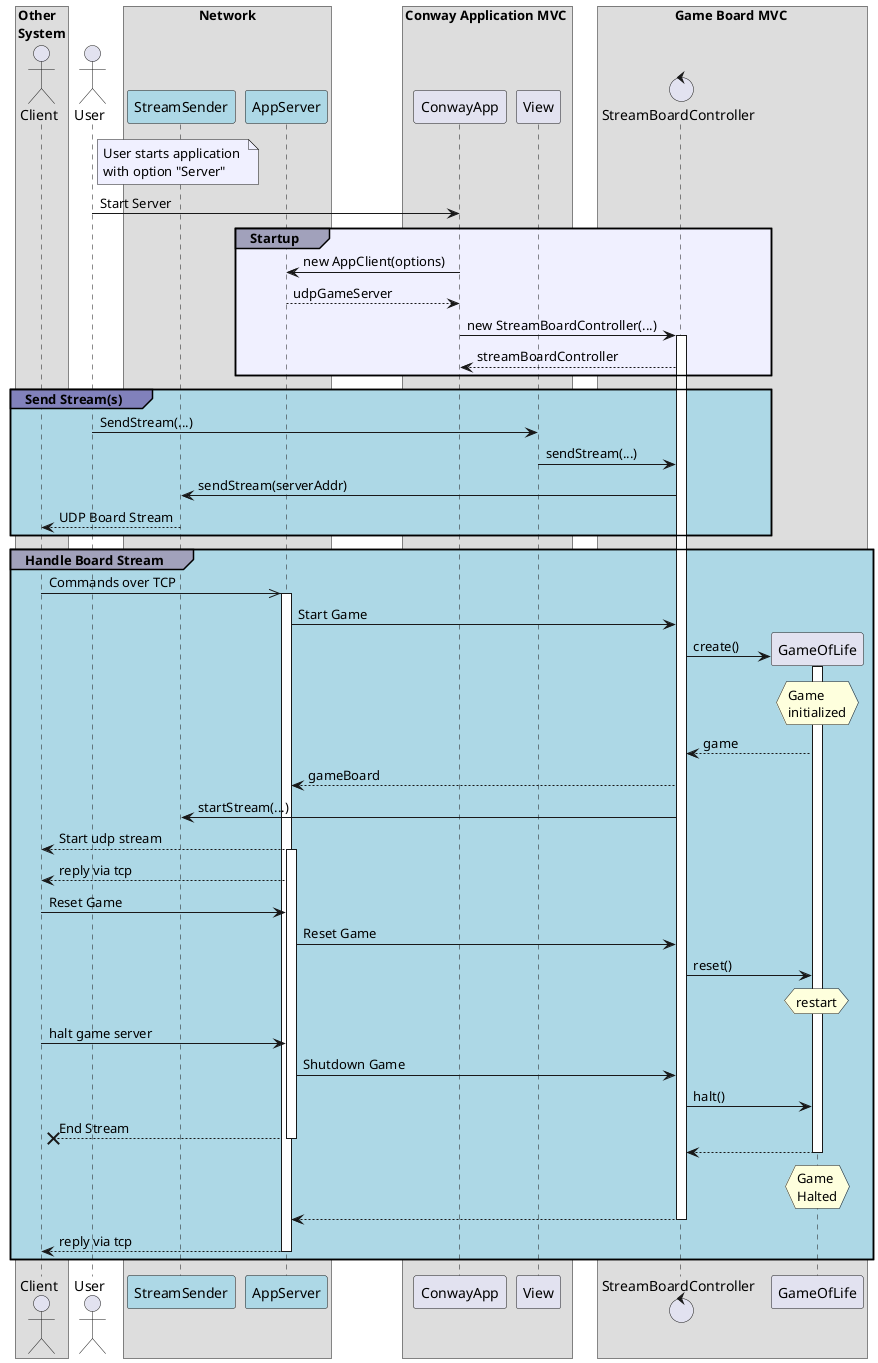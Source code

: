 @startuml

    box "Other\nSystem"
        actor Client
    end box

    actor User

    box "Network"
        participant StreamSender #lightblue
        participant AppServer #lightblue
        control StreamBoardController
    end box

    box "Conway Application MVC "
        participant ConwayApp
        participant "View" as ConwayAppView
    end box

    box "Game Board MVC "
        control StreamBoardController #lightblue
        participant GameOfLife

        

    end box 

    note right of User #f0f0ff:  User starts application \nwith option "Server"
    User -> ConwayApp: Start Server


    group#a1a1bb #f0f0ff Startup
        ConwayApp -> AppServer: new AppClient(options)
        AppServer --> ConwayApp: udpGameServer
        
        ConwayApp -> StreamBoardController : new StreamBoardController(...)
        activate StreamBoardController
        StreamBoardController --> ConwayApp: streamBoardController
    end group

    group#8181bb #lightBlue Send Stream(s)
        User -> ConwayAppView: SendStream(...)
        ConwayAppView           ->  StreamBoardController : sendStream(...)
        StreamBoardController   ->  StreamSender: sendStream(serverAddr)
        Client    <--    StreamSender: UDP Board Stream
    end group

    group#a1a1bb  #lightblue Handle Board Stream
                            Client    ->>  AppServer: Commands over TCP 
        activate AppServer
        AppServer -> StreamBoardController: Start Game
        
        
        
        StreamBoardController -> GameOfLife **: create()
        hnote over GameOfLife: Game\ninitialized
        Activate GameOfLife

        GameOfLife ---> StreamBoardController: game
        StreamBoardController ---> AppServer: gameBoard
        StreamBoardController -> StreamSender: startStream(...)
            Client  <---- AppServer: Start udp stream
                      activate AppServer
            Client  <---- AppServer: reply via tcp
        
        Client -> AppServer: Reset Game
        AppServer -> StreamBoardController: Reset Game
        StreamBoardController ->GameOfLife: reset()
        hnote over GameOfLife: restart
        
        Client -> AppServer: halt game server
        AppServer -> StreamBoardController: Shutdown Game
        StreamBoardController ->GameOfLife: halt()
                Client  x<-- AppServer : End Stream
                    deactivate AppServer
      
        
        
      
        GameOfLife--->StreamBoardController
        deactivate GameOfLife
        hnote over GameOfLife: Game\nHalted
        StreamBoardController ---> AppServer
        deactivate StreamBoardController
        Client <---- AppServer: reply via tcp
        deactivate AppServer


    end group




@enduml
